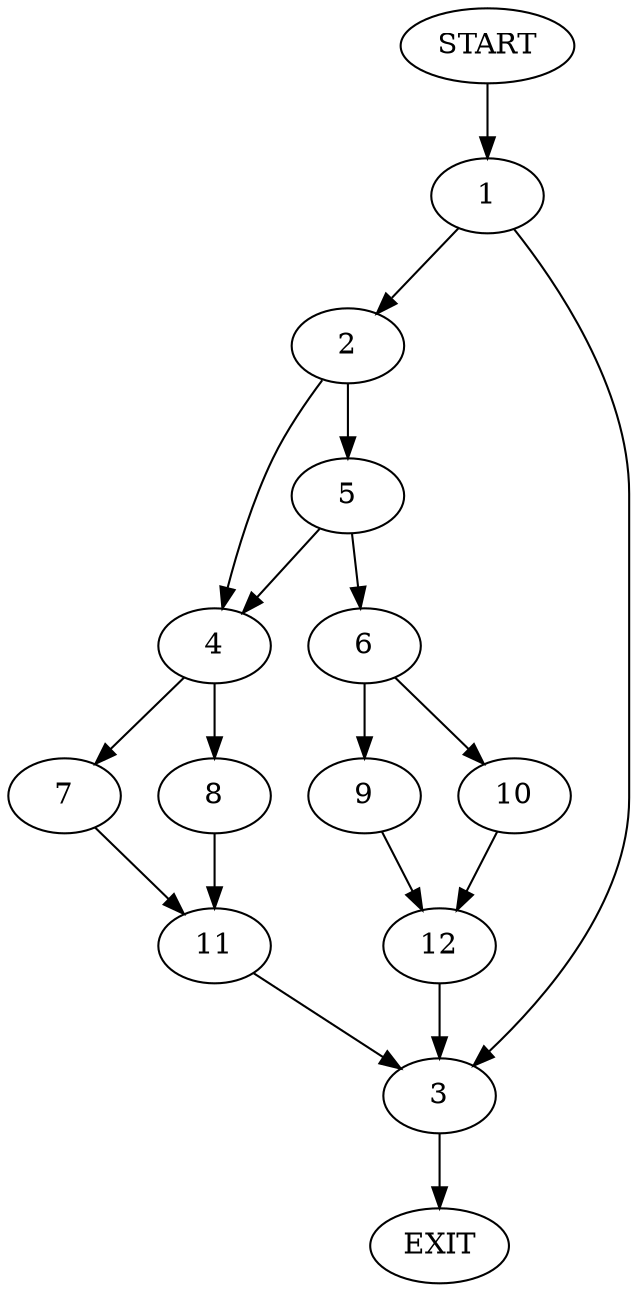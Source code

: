digraph {
0 [label="START"]
13 [label="EXIT"]
0 -> 1
1 -> 2
1 -> 3
2 -> 4
2 -> 5
3 -> 13
5 -> 6
5 -> 4
4 -> 7
4 -> 8
6 -> 9
6 -> 10
8 -> 11
7 -> 11
11 -> 3
10 -> 12
9 -> 12
12 -> 3
}
